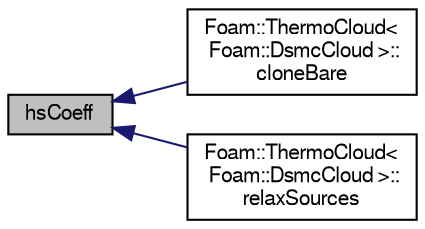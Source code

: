 digraph "hsCoeff"
{
  bgcolor="transparent";
  edge [fontname="FreeSans",fontsize="10",labelfontname="FreeSans",labelfontsize="10"];
  node [fontname="FreeSans",fontsize="10",shape=record];
  rankdir="LR";
  Node71 [label="hsCoeff",height=0.2,width=0.4,color="black", fillcolor="grey75", style="filled", fontcolor="black"];
  Node71 -> Node72 [dir="back",color="midnightblue",fontsize="10",style="solid",fontname="FreeSans"];
  Node72 [label="Foam::ThermoCloud\<\l Foam::DsmcCloud \>::\lcloneBare",height=0.2,width=0.4,color="black",URL="$a23834.html#a519c85b79b984c70934c244a934588ca",tooltip="Construct and return bare clone based on (this) with new name. "];
  Node71 -> Node73 [dir="back",color="midnightblue",fontsize="10",style="solid",fontname="FreeSans"];
  Node73 [label="Foam::ThermoCloud\<\l Foam::DsmcCloud \>::\lrelaxSources",height=0.2,width=0.4,color="black",URL="$a23834.html#a513557e0b75f538dafa50a7dd91aafcf",tooltip="Apply relaxation to (steady state) cloud sources. "];
}
